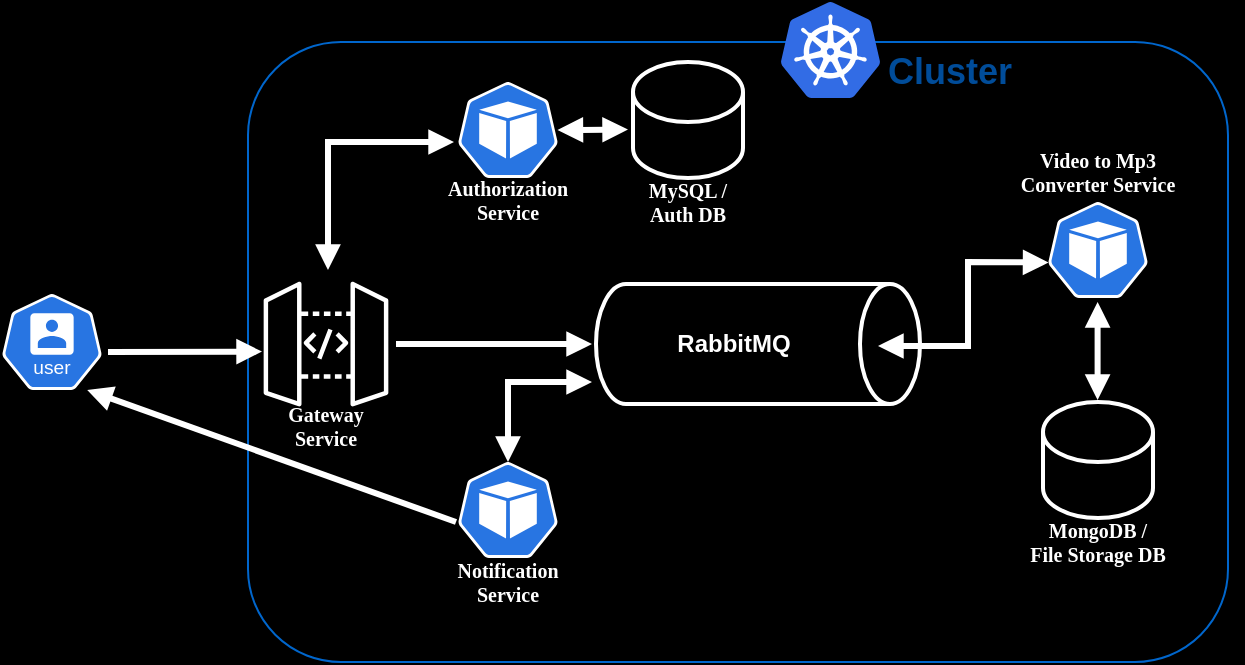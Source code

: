 <mxfile version="24.7.6">
  <diagram name="Sivu-1" id="WwHZ1PrXoixeQJAqPC_J">
    <mxGraphModel dx="987" dy="527" grid="1" gridSize="10" guides="1" tooltips="1" connect="1" arrows="1" fold="1" page="1" pageScale="1" pageWidth="827" pageHeight="1169" background="#000000" math="0" shadow="0">
      <root>
        <mxCell id="0" />
        <mxCell id="1" parent="0" />
        <mxCell id="_N9QSFvG_sLNF8uZg6yf-39" value="" style="rounded=0;whiteSpace=wrap;html=1;fillColor=#000000;" vertex="1" parent="1">
          <mxGeometry width="620" height="330" as="geometry" />
        </mxCell>
        <mxCell id="_N9QSFvG_sLNF8uZg6yf-3" value="" style="rounded=1;whiteSpace=wrap;html=1;perimeterSpacing=15;strokeColor=#0066CC;fillColor=#000000;strokeWidth=1;" vertex="1" parent="1">
          <mxGeometry x="123" y="20" width="490" height="310" as="geometry" />
        </mxCell>
        <mxCell id="_N9QSFvG_sLNF8uZg6yf-2" value="" style="image;sketch=0;aspect=fixed;html=1;points=[];align=center;fontSize=12;image=img/lib/mscae/Kubernetes.svg;" vertex="1" parent="1">
          <mxGeometry x="389.25" width="50" height="48" as="geometry" />
        </mxCell>
        <mxCell id="_N9QSFvG_sLNF8uZg6yf-4" value="" style="sketch=0;points=[[0,0,0],[0.25,0,0],[0.5,0,0],[0.75,0,0],[1,0,0],[0,1,0],[0.25,1,0],[0.5,1,0],[0.75,1,0],[1,1,0],[0,0.25,0],[0,0.5,0],[0,0.75,0],[1,0.25,0],[1,0.5,0],[1,0.75,0]];outlineConnect=0;fontColor=#FFFFFF;fillColor=none;strokeColor=#ffffff;dashed=0;verticalLabelPosition=bottom;verticalAlign=top;align=center;html=1;fontSize=10;fontStyle=1;aspect=fixed;shape=mxgraph.aws4.resourceIcon;resIcon=mxgraph.aws4.api_gateway;horizontal=1;" vertex="1" parent="1">
          <mxGeometry x="123" y="132" width="78" height="78" as="geometry" />
        </mxCell>
        <mxCell id="_N9QSFvG_sLNF8uZg6yf-7" value="&lt;div style=&quot;font-size: 10px;&quot;&gt;Gateway&lt;/div&gt;&lt;div style=&quot;font-size: 10px;&quot;&gt;Service&lt;/div&gt;" style="text;html=1;align=center;verticalAlign=middle;whiteSpace=wrap;rounded=0;fontColor=#FFFFFF;fontStyle=1;fontFamily=Times New Roman;fontSize=10;" vertex="1" parent="1">
          <mxGeometry x="132" y="197" width="60" height="30" as="geometry" />
        </mxCell>
        <mxCell id="_N9QSFvG_sLNF8uZg6yf-8" value="Cluster" style="text;html=1;align=center;verticalAlign=middle;whiteSpace=wrap;rounded=0;fontColor=#004C99;fontStyle=1;fontSize=18;" vertex="1" parent="1">
          <mxGeometry x="444.25" y="20" width="60" height="30" as="geometry" />
        </mxCell>
        <mxCell id="_N9QSFvG_sLNF8uZg6yf-11" value="&lt;div&gt;RabbitMQ&lt;/div&gt;" style="shape=cylinder3;whiteSpace=wrap;html=1;boundedLbl=1;backgroundOutline=1;size=15;rotation=90;fillColor=none;gradientColor=none;strokeColor=#FFFFFF;strokeWidth=2;horizontal=0;fontColor=#FFFFFF;fontStyle=1" vertex="1" parent="1">
          <mxGeometry x="348" y="90" width="60" height="162" as="geometry" />
        </mxCell>
        <mxCell id="_N9QSFvG_sLNF8uZg6yf-15" value="" style="endArrow=block;html=1;rounded=0;strokeColor=#FFFFFF;strokeWidth=3;exitX=0.5;exitY=1;exitDx=0;exitDy=0;exitPerimeter=0;endFill=1;endSize=5;startSize=5;" edge="1" parent="1">
          <mxGeometry width="50" height="50" relative="1" as="geometry">
            <mxPoint x="197" y="171" as="sourcePoint" />
            <mxPoint x="295" y="171" as="targetPoint" />
          </mxGeometry>
        </mxCell>
        <mxCell id="_N9QSFvG_sLNF8uZg6yf-16" value="" style="aspect=fixed;sketch=0;html=1;dashed=0;whitespace=wrap;verticalLabelPosition=bottom;verticalAlign=top;fillColor=#2875E2;strokeColor=#ffffff;points=[[0.005,0.63,0],[0.1,0.2,0],[0.9,0.2,0],[0.5,0,0],[0.995,0.63,0],[0.72,0.99,0],[0.5,1,0],[0.28,0.99,0]];shape=mxgraph.kubernetes.icon2;prIcon=pod" vertex="1" parent="1">
          <mxGeometry x="523" y="100" width="50" height="48" as="geometry" />
        </mxCell>
        <mxCell id="_N9QSFvG_sLNF8uZg6yf-17" value="" style="aspect=fixed;sketch=0;html=1;dashed=0;whitespace=wrap;verticalLabelPosition=bottom;verticalAlign=top;fillColor=#2875E2;strokeColor=#ffffff;points=[[0.005,0.63,0],[0.1,0.2,0],[0.9,0.2,0],[0.5,0,0],[0.995,0.63,0],[0.72,0.99,0],[0.5,1,0],[0.28,0.99,0]];shape=mxgraph.kubernetes.icon2;prIcon=pod" vertex="1" parent="1">
          <mxGeometry x="228" y="40" width="50" height="48" as="geometry" />
        </mxCell>
        <mxCell id="_N9QSFvG_sLNF8uZg6yf-18" value="" style="aspect=fixed;sketch=0;html=1;dashed=0;whitespace=wrap;verticalLabelPosition=bottom;verticalAlign=top;fillColor=#2875E2;strokeColor=#ffffff;points=[[0.005,0.63,0],[0.1,0.2,0],[0.9,0.2,0],[0.5,0,0],[0.995,0.63,0],[0.72,0.99,0],[0.5,1,0],[0.28,0.99,0]];shape=mxgraph.kubernetes.icon2;prIcon=pod" vertex="1" parent="1">
          <mxGeometry x="228" y="230" width="50" height="48" as="geometry" />
        </mxCell>
        <mxCell id="_N9QSFvG_sLNF8uZg6yf-19" value="Authorization Service" style="text;html=1;align=center;verticalAlign=middle;whiteSpace=wrap;rounded=0;fontColor=#FFFFFF;fontSize=10;fontStyle=1;fontFamily=Times New Roman;" vertex="1" parent="1">
          <mxGeometry x="223" y="84" width="60" height="30" as="geometry" />
        </mxCell>
        <mxCell id="_N9QSFvG_sLNF8uZg6yf-20" value="&lt;div style=&quot;font-size: 10px;&quot;&gt;Notification Service&lt;/div&gt;" style="text;html=1;align=center;verticalAlign=middle;whiteSpace=wrap;rounded=0;fontColor=#FFFFFF;fontSize=10;fontStyle=1;fontFamily=Times New Roman;" vertex="1" parent="1">
          <mxGeometry x="223" y="275" width="60" height="30" as="geometry" />
        </mxCell>
        <mxCell id="_N9QSFvG_sLNF8uZg6yf-21" value="&lt;div&gt;Video to Mp3&lt;/div&gt;&lt;div&gt;Converter Service&lt;br&gt;&lt;/div&gt;" style="text;html=1;align=center;verticalAlign=middle;whiteSpace=wrap;rounded=0;fontColor=#FFFFFF;fontSize=10;fontStyle=1;fontFamily=Times New Roman;" vertex="1" parent="1">
          <mxGeometry x="499.25" y="70" width="97.5" height="30" as="geometry" />
        </mxCell>
        <mxCell id="_N9QSFvG_sLNF8uZg6yf-23" value="" style="shape=cylinder3;whiteSpace=wrap;html=1;boundedLbl=1;backgroundOutline=1;size=15;fillColor=none;strokeColor=#FFFFFF;strokeWidth=2;" vertex="1" parent="1">
          <mxGeometry x="315.5" y="30" width="55" height="58" as="geometry" />
        </mxCell>
        <mxCell id="_N9QSFvG_sLNF8uZg6yf-24" value="&lt;div style=&quot;font-size: 10px;&quot;&gt;MySQL /&lt;/div&gt;&lt;div style=&quot;font-size: 10px;&quot;&gt;Auth DB&lt;/div&gt;" style="text;html=1;align=center;verticalAlign=middle;whiteSpace=wrap;rounded=0;fontColor=#FFFFFF;fontStyle=1;fontSize=10;fontFamily=Times New Roman;" vertex="1" parent="1">
          <mxGeometry x="313" y="86" width="60" height="28" as="geometry" />
        </mxCell>
        <mxCell id="_N9QSFvG_sLNF8uZg6yf-26" value="" style="shape=cylinder3;whiteSpace=wrap;html=1;boundedLbl=1;backgroundOutline=1;size=15;fillColor=none;strokeColor=#FFFFFF;strokeWidth=2;" vertex="1" parent="1">
          <mxGeometry x="520.5" y="200" width="55" height="58" as="geometry" />
        </mxCell>
        <mxCell id="_N9QSFvG_sLNF8uZg6yf-27" value="&lt;div style=&quot;font-size: 10px;&quot;&gt;MongoDB /&lt;/div&gt;&lt;div style=&quot;font-size: 10px;&quot;&gt;File Storage DB&lt;br style=&quot;font-size: 10px;&quot;&gt;&lt;/div&gt;" style="text;html=1;align=center;verticalAlign=middle;whiteSpace=wrap;rounded=0;fontColor=#FFFFFF;fontStyle=1;fontSize=10;fontFamily=Times New Roman;" vertex="1" parent="1">
          <mxGeometry x="504.25" y="254.5" width="87.5" height="30" as="geometry" />
        </mxCell>
        <mxCell id="_N9QSFvG_sLNF8uZg6yf-29" value="" style="endArrow=block;html=1;rounded=0;strokeColor=#FFFFFF;strokeWidth=3;startArrow=block;startFill=1;endSize=5;endFill=1;startSize=5;" edge="1" parent="1">
          <mxGeometry width="50" height="50" relative="1" as="geometry">
            <mxPoint x="163" y="134" as="sourcePoint" />
            <mxPoint x="226" y="70" as="targetPoint" />
            <Array as="points">
              <mxPoint x="163" y="70" />
            </Array>
          </mxGeometry>
        </mxCell>
        <mxCell id="_N9QSFvG_sLNF8uZg6yf-30" value="" style="endArrow=block;html=1;rounded=0;strokeColor=#FFFFFF;strokeWidth=3;startArrow=block;startFill=1;endSize=5;endFill=1;entryX=0.005;entryY=0.63;entryDx=0;entryDy=0;entryPerimeter=0;startSize=5;" edge="1" parent="1" target="_N9QSFvG_sLNF8uZg6yf-16">
          <mxGeometry width="50" height="50" relative="1" as="geometry">
            <mxPoint x="438" y="172" as="sourcePoint" />
            <mxPoint x="513" y="132" as="targetPoint" />
            <Array as="points">
              <mxPoint x="483" y="172" />
              <mxPoint x="483" y="130" />
            </Array>
          </mxGeometry>
        </mxCell>
        <mxCell id="_N9QSFvG_sLNF8uZg6yf-31" value="" style="endArrow=block;html=1;rounded=0;strokeColor=#FFFFFF;strokeWidth=3;startArrow=block;startFill=1;endSize=5;endFill=1;startSize=5;" edge="1" parent="1">
          <mxGeometry width="50" height="50" relative="1" as="geometry">
            <mxPoint x="547.8" y="199" as="sourcePoint" />
            <mxPoint x="547.8" y="150" as="targetPoint" />
            <Array as="points" />
          </mxGeometry>
        </mxCell>
        <mxCell id="_N9QSFvG_sLNF8uZg6yf-32" value="" style="endArrow=block;html=1;rounded=0;strokeColor=#FFFFFF;strokeWidth=3;startArrow=block;startFill=1;endSize=5;endFill=1;startSize=5;" edge="1" parent="1">
          <mxGeometry width="50" height="50" relative="1" as="geometry">
            <mxPoint x="253" y="230" as="sourcePoint" />
            <mxPoint x="295" y="190" as="targetPoint" />
            <Array as="points">
              <mxPoint x="253" y="190" />
            </Array>
          </mxGeometry>
        </mxCell>
        <mxCell id="_N9QSFvG_sLNF8uZg6yf-33" value="" style="endArrow=block;html=1;rounded=0;strokeColor=#FFFFFF;strokeWidth=3;startArrow=block;startFill=1;endSize=5;endFill=1;exitX=0.995;exitY=0.63;exitDx=0;exitDy=0;exitPerimeter=0;startSize=5;" edge="1" parent="1">
          <mxGeometry width="50" height="50" relative="1" as="geometry">
            <mxPoint x="277.75" y="64.04" as="sourcePoint" />
            <mxPoint x="313" y="63.8" as="targetPoint" />
            <Array as="points" />
          </mxGeometry>
        </mxCell>
        <mxCell id="_N9QSFvG_sLNF8uZg6yf-35" value="" style="aspect=fixed;sketch=0;html=1;dashed=0;whitespace=wrap;verticalLabelPosition=bottom;verticalAlign=top;fillColor=#2875E2;strokeColor=#ffffff;points=[[0.005,0.63,0],[0.1,0.2,0],[0.9,0.2,0],[0.5,0,0],[0.995,0.63,0],[0.72,0.99,0],[0.5,1,0],[0.28,0.99,0]];shape=mxgraph.kubernetes.icon2;kubernetesLabel=1;prIcon=user" vertex="1" parent="1">
          <mxGeometry y="146" width="50" height="48" as="geometry" />
        </mxCell>
        <mxCell id="_N9QSFvG_sLNF8uZg6yf-36" value="" style="endArrow=block;html=1;rounded=0;strokeColor=#FFFFFF;strokeWidth=3;endFill=1;endSize=5;startSize=5;" edge="1" parent="1">
          <mxGeometry width="50" height="50" relative="1" as="geometry">
            <mxPoint x="53" y="175" as="sourcePoint" />
            <mxPoint x="130" y="174.8" as="targetPoint" />
          </mxGeometry>
        </mxCell>
        <mxCell id="_N9QSFvG_sLNF8uZg6yf-38" value="" style="endArrow=none;html=1;rounded=0;strokeColor=#FFFFFF;strokeWidth=3;endFill=0;endSize=5;startSize=5;exitX=0.852;exitY=1;exitDx=0;exitDy=0;exitPerimeter=0;startArrow=block;startFill=1;" edge="1" parent="1" source="_N9QSFvG_sLNF8uZg6yf-35">
          <mxGeometry width="50" height="50" relative="1" as="geometry">
            <mxPoint x="43" y="200" as="sourcePoint" />
            <mxPoint x="227" y="260" as="targetPoint" />
          </mxGeometry>
        </mxCell>
      </root>
    </mxGraphModel>
  </diagram>
</mxfile>
